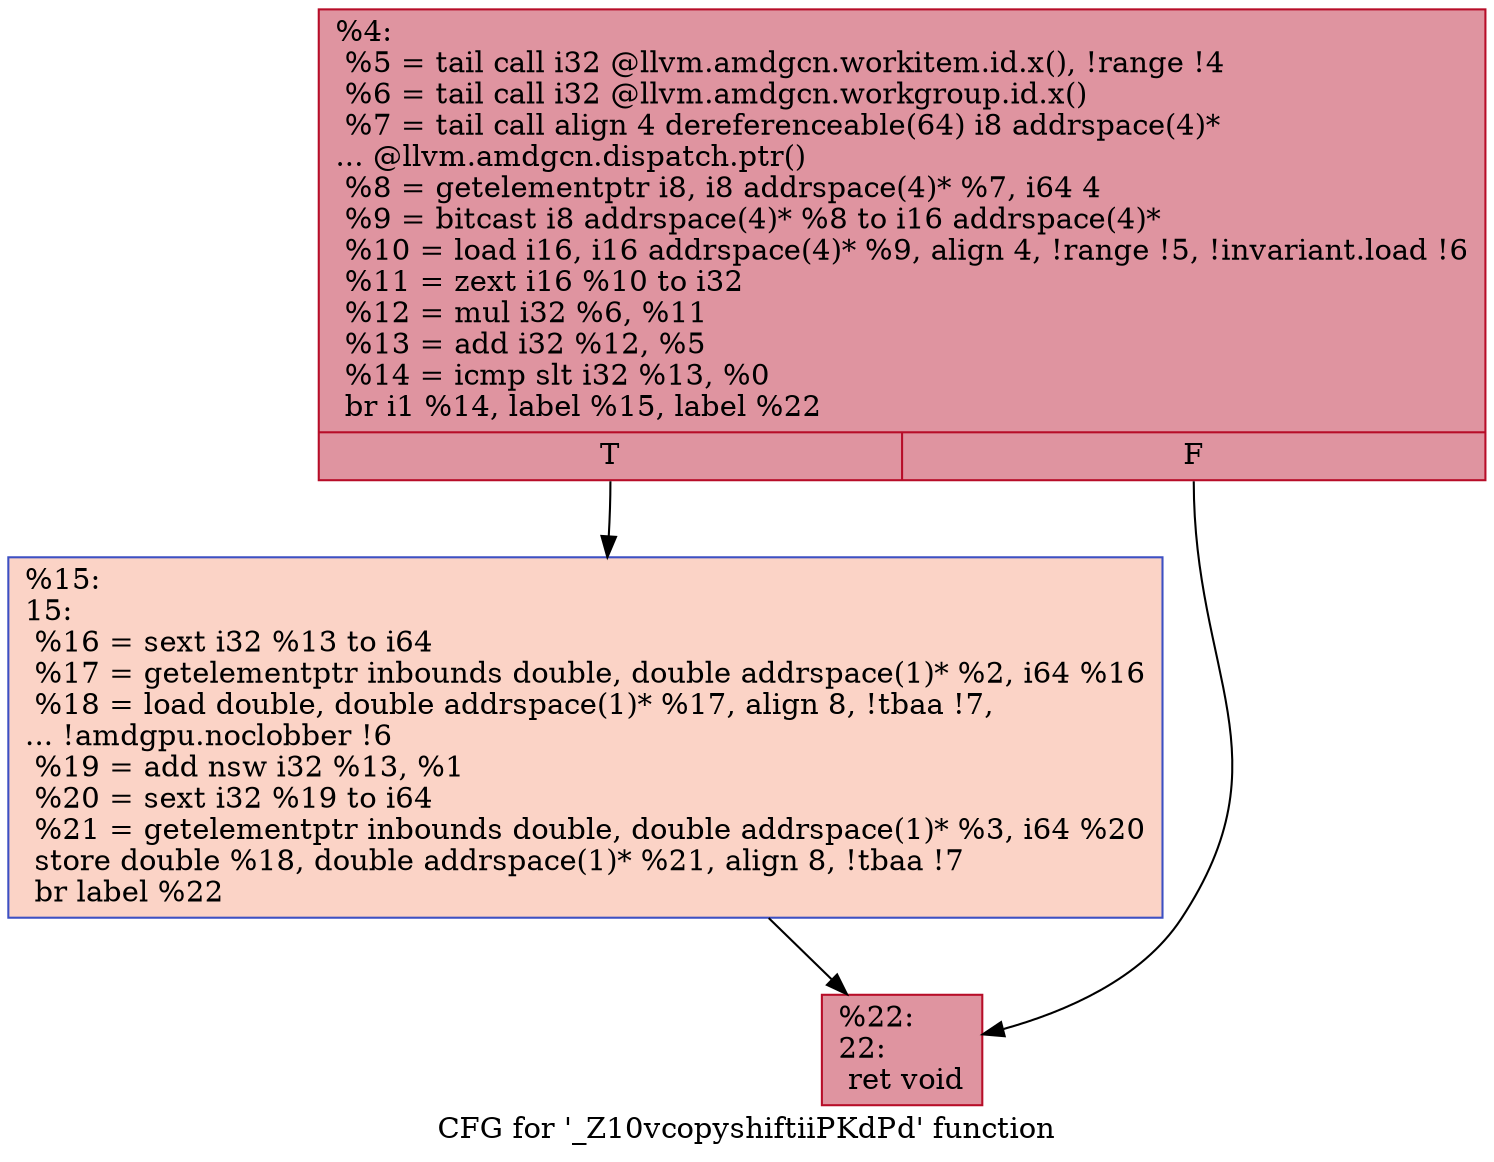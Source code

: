 digraph "CFG for '_Z10vcopyshiftiiPKdPd' function" {
	label="CFG for '_Z10vcopyshiftiiPKdPd' function";

	Node0x64b0070 [shape=record,color="#b70d28ff", style=filled, fillcolor="#b70d2870",label="{%4:\l  %5 = tail call i32 @llvm.amdgcn.workitem.id.x(), !range !4\l  %6 = tail call i32 @llvm.amdgcn.workgroup.id.x()\l  %7 = tail call align 4 dereferenceable(64) i8 addrspace(4)*\l... @llvm.amdgcn.dispatch.ptr()\l  %8 = getelementptr i8, i8 addrspace(4)* %7, i64 4\l  %9 = bitcast i8 addrspace(4)* %8 to i16 addrspace(4)*\l  %10 = load i16, i16 addrspace(4)* %9, align 4, !range !5, !invariant.load !6\l  %11 = zext i16 %10 to i32\l  %12 = mul i32 %6, %11\l  %13 = add i32 %12, %5\l  %14 = icmp slt i32 %13, %0\l  br i1 %14, label %15, label %22\l|{<s0>T|<s1>F}}"];
	Node0x64b0070:s0 -> Node0x64b00c0;
	Node0x64b0070:s1 -> Node0x64b2000;
	Node0x64b00c0 [shape=record,color="#3d50c3ff", style=filled, fillcolor="#f59c7d70",label="{%15:\l15:                                               \l  %16 = sext i32 %13 to i64\l  %17 = getelementptr inbounds double, double addrspace(1)* %2, i64 %16\l  %18 = load double, double addrspace(1)* %17, align 8, !tbaa !7,\l... !amdgpu.noclobber !6\l  %19 = add nsw i32 %13, %1\l  %20 = sext i32 %19 to i64\l  %21 = getelementptr inbounds double, double addrspace(1)* %3, i64 %20\l  store double %18, double addrspace(1)* %21, align 8, !tbaa !7\l  br label %22\l}"];
	Node0x64b00c0 -> Node0x64b2000;
	Node0x64b2000 [shape=record,color="#b70d28ff", style=filled, fillcolor="#b70d2870",label="{%22:\l22:                                               \l  ret void\l}"];
}

